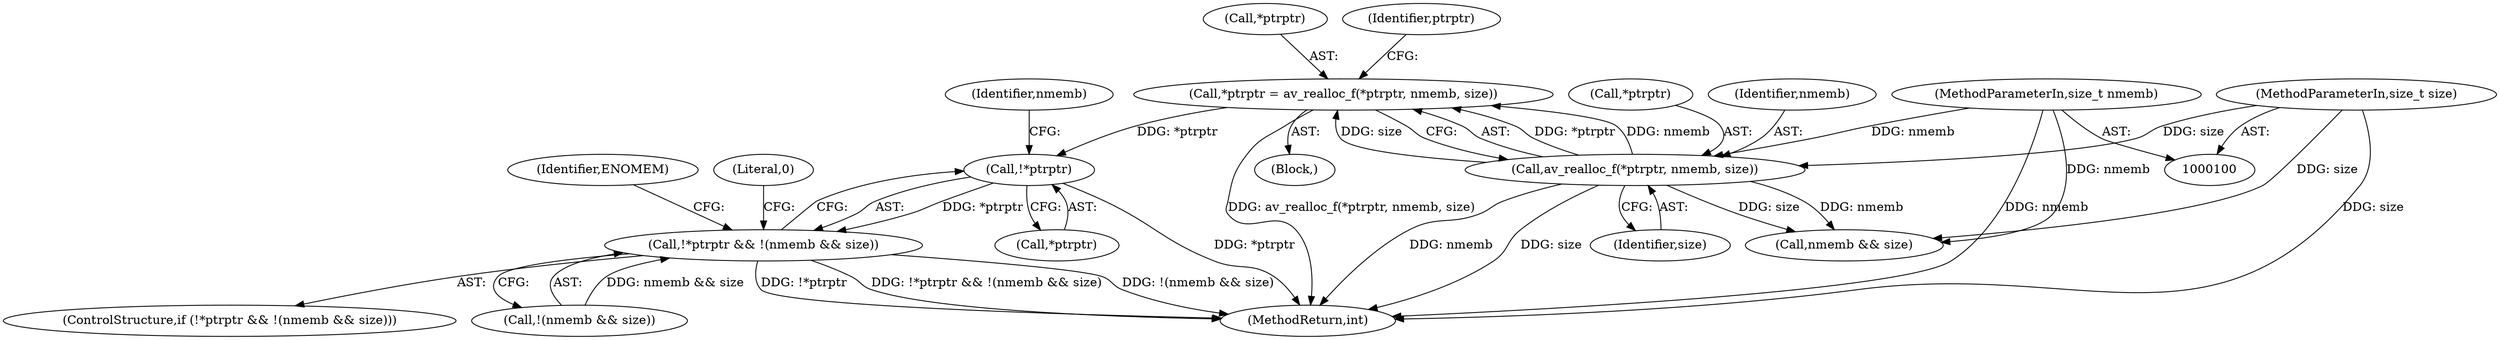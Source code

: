 digraph "1_FFmpeg_c94f9e854228e0ea00e1de8769d8d3f7cab84a55@pointer" {
"1000119" [label="(Call,!*ptrptr)"];
"1000109" [label="(Call,*ptrptr = av_realloc_f(*ptrptr, nmemb, size))"];
"1000112" [label="(Call,av_realloc_f(*ptrptr, nmemb, size))"];
"1000102" [label="(MethodParameterIn,size_t nmemb)"];
"1000103" [label="(MethodParameterIn,size_t size)"];
"1000118" [label="(Call,!*ptrptr && !(nmemb && size))"];
"1000128" [label="(Identifier,ENOMEM)"];
"1000112" [label="(Call,av_realloc_f(*ptrptr, nmemb, size))"];
"1000110" [label="(Call,*ptrptr)"];
"1000119" [label="(Call,!*ptrptr)"];
"1000117" [label="(ControlStructure,if (!*ptrptr && !(nmemb && size)))"];
"1000109" [label="(Call,*ptrptr = av_realloc_f(*ptrptr, nmemb, size))"];
"1000122" [label="(Call,!(nmemb && size))"];
"1000113" [label="(Call,*ptrptr)"];
"1000120" [label="(Call,*ptrptr)"];
"1000131" [label="(MethodReturn,int)"];
"1000104" [label="(Block,)"];
"1000116" [label="(Identifier,size)"];
"1000118" [label="(Call,!*ptrptr && !(nmemb && size))"];
"1000115" [label="(Identifier,nmemb)"];
"1000121" [label="(Identifier,ptrptr)"];
"1000123" [label="(Call,nmemb && size)"];
"1000103" [label="(MethodParameterIn,size_t size)"];
"1000130" [label="(Literal,0)"];
"1000124" [label="(Identifier,nmemb)"];
"1000102" [label="(MethodParameterIn,size_t nmemb)"];
"1000119" -> "1000118"  [label="AST: "];
"1000119" -> "1000120"  [label="CFG: "];
"1000120" -> "1000119"  [label="AST: "];
"1000124" -> "1000119"  [label="CFG: "];
"1000118" -> "1000119"  [label="CFG: "];
"1000119" -> "1000131"  [label="DDG: *ptrptr"];
"1000119" -> "1000118"  [label="DDG: *ptrptr"];
"1000109" -> "1000119"  [label="DDG: *ptrptr"];
"1000109" -> "1000104"  [label="AST: "];
"1000109" -> "1000112"  [label="CFG: "];
"1000110" -> "1000109"  [label="AST: "];
"1000112" -> "1000109"  [label="AST: "];
"1000121" -> "1000109"  [label="CFG: "];
"1000109" -> "1000131"  [label="DDG: av_realloc_f(*ptrptr, nmemb, size)"];
"1000112" -> "1000109"  [label="DDG: *ptrptr"];
"1000112" -> "1000109"  [label="DDG: nmemb"];
"1000112" -> "1000109"  [label="DDG: size"];
"1000112" -> "1000116"  [label="CFG: "];
"1000113" -> "1000112"  [label="AST: "];
"1000115" -> "1000112"  [label="AST: "];
"1000116" -> "1000112"  [label="AST: "];
"1000112" -> "1000131"  [label="DDG: nmemb"];
"1000112" -> "1000131"  [label="DDG: size"];
"1000102" -> "1000112"  [label="DDG: nmemb"];
"1000103" -> "1000112"  [label="DDG: size"];
"1000112" -> "1000123"  [label="DDG: nmemb"];
"1000112" -> "1000123"  [label="DDG: size"];
"1000102" -> "1000100"  [label="AST: "];
"1000102" -> "1000131"  [label="DDG: nmemb"];
"1000102" -> "1000123"  [label="DDG: nmemb"];
"1000103" -> "1000100"  [label="AST: "];
"1000103" -> "1000131"  [label="DDG: size"];
"1000103" -> "1000123"  [label="DDG: size"];
"1000118" -> "1000117"  [label="AST: "];
"1000118" -> "1000122"  [label="CFG: "];
"1000122" -> "1000118"  [label="AST: "];
"1000128" -> "1000118"  [label="CFG: "];
"1000130" -> "1000118"  [label="CFG: "];
"1000118" -> "1000131"  [label="DDG: !*ptrptr && !(nmemb && size)"];
"1000118" -> "1000131"  [label="DDG: !(nmemb && size)"];
"1000118" -> "1000131"  [label="DDG: !*ptrptr"];
"1000122" -> "1000118"  [label="DDG: nmemb && size"];
}
